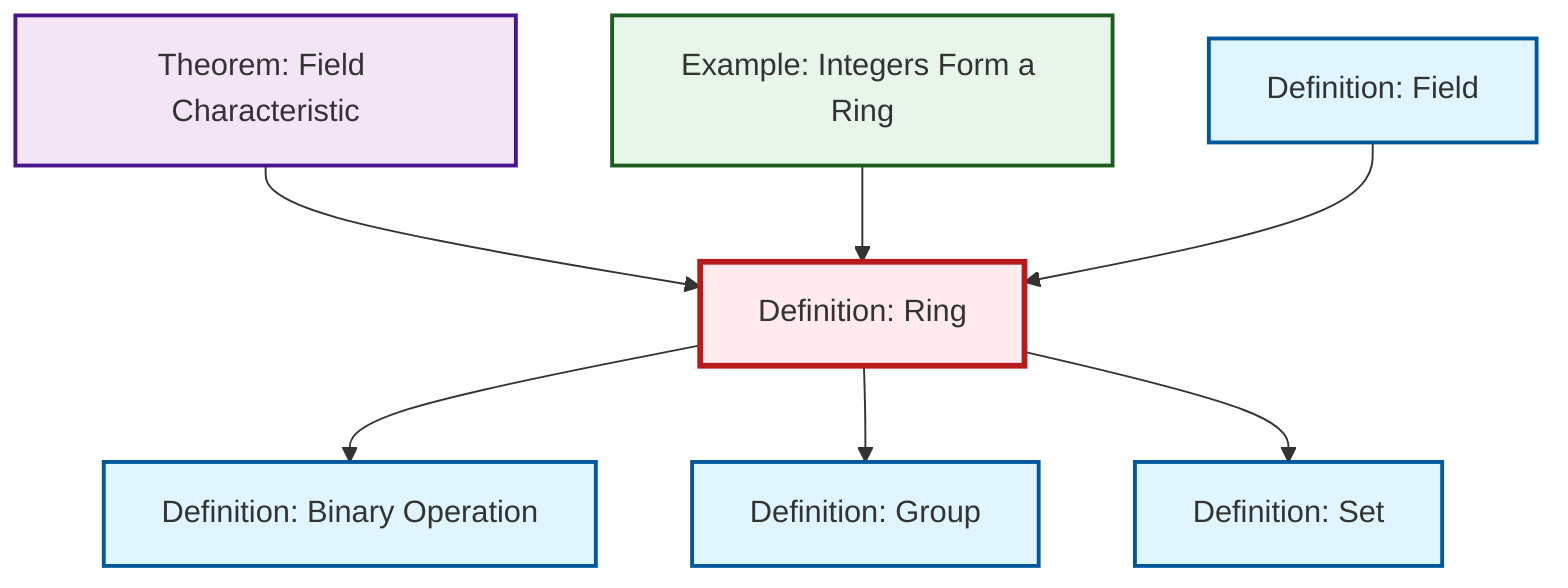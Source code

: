 graph TD
    classDef definition fill:#e1f5fe,stroke:#01579b,stroke-width:2px
    classDef theorem fill:#f3e5f5,stroke:#4a148c,stroke-width:2px
    classDef axiom fill:#fff3e0,stroke:#e65100,stroke-width:2px
    classDef example fill:#e8f5e9,stroke:#1b5e20,stroke-width:2px
    classDef current fill:#ffebee,stroke:#b71c1c,stroke-width:3px
    def-binary-operation["Definition: Binary Operation"]:::definition
    def-set["Definition: Set"]:::definition
    def-group["Definition: Group"]:::definition
    def-field["Definition: Field"]:::definition
    thm-field-characteristic["Theorem: Field Characteristic"]:::theorem
    def-ring["Definition: Ring"]:::definition
    ex-integers-ring["Example: Integers Form a Ring"]:::example
    def-ring --> def-binary-operation
    def-ring --> def-group
    thm-field-characteristic --> def-ring
    def-ring --> def-set
    ex-integers-ring --> def-ring
    def-field --> def-ring
    class def-ring current